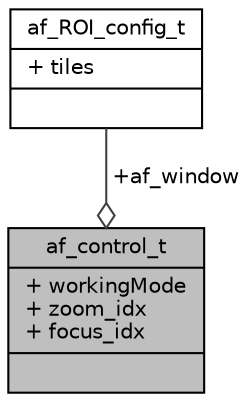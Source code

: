 digraph "af_control_t"
{
 // INTERACTIVE_SVG=YES
 // LATEX_PDF_SIZE
  bgcolor="transparent";
  edge [fontname="Helvetica",fontsize="10",labelfontname="Helvetica",labelfontsize="10"];
  node [fontname="Helvetica",fontsize="10",shape=record];
  Node1 [label="{af_control_t\n|+ workingMode\l+ zoom_idx\l+ focus_idx\l|}",height=0.2,width=0.4,color="black", fillcolor="grey75", style="filled", fontcolor="black",tooltip=" "];
  Node2 -> Node1 [color="grey25",fontsize="10",style="solid",label=" +af_window" ,arrowhead="odiamond",fontname="Helvetica"];
  Node2 [label="{af_ROI_config_t\n|+ tiles\l|}",height=0.2,width=0.4,color="black",URL="$d2/d02/structaf__ROI__config__t.html",tooltip=" "];
}
